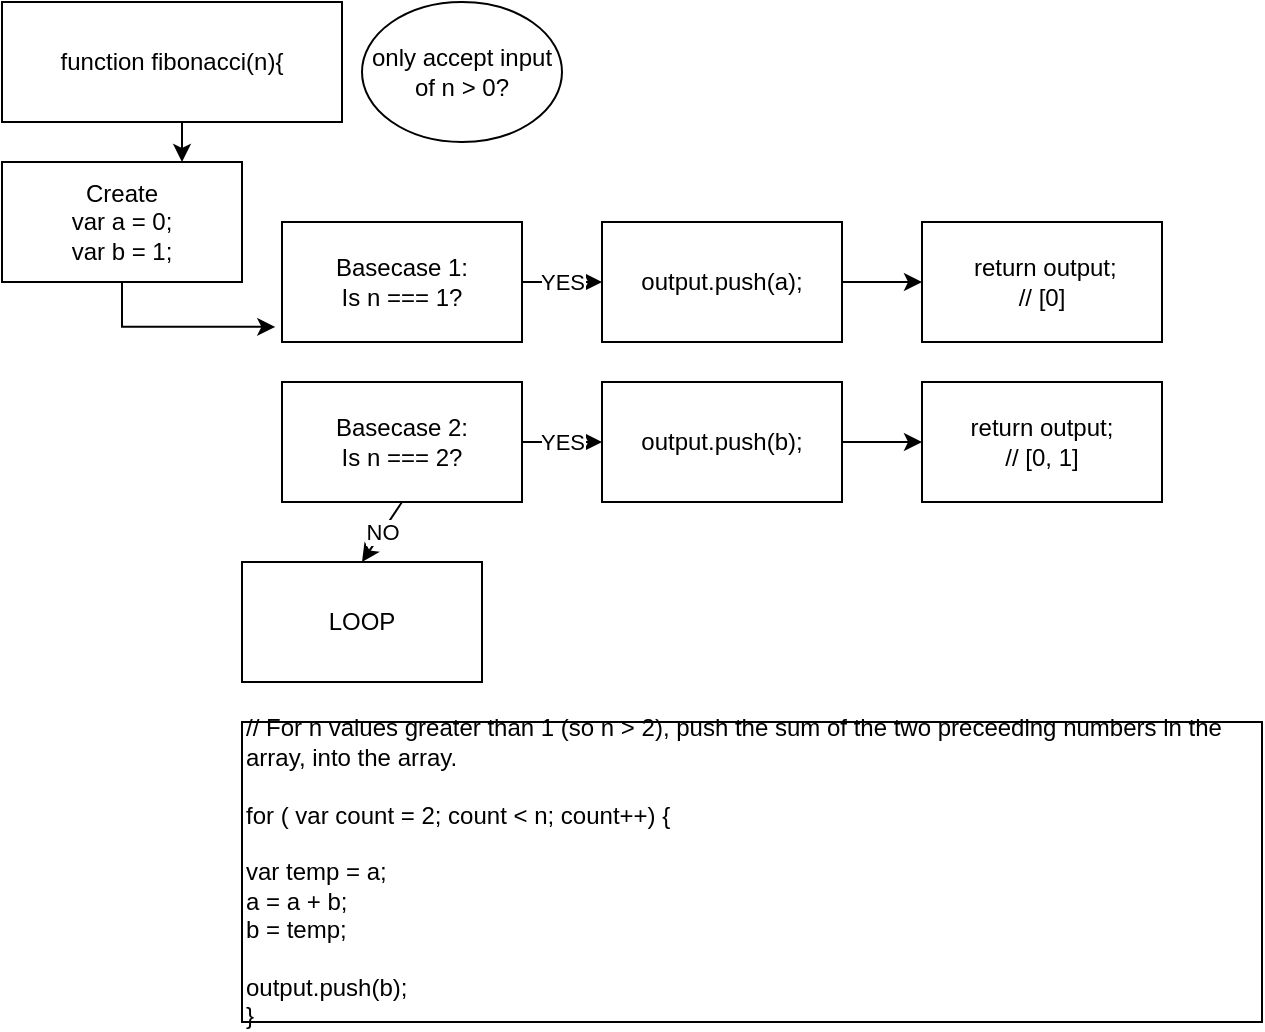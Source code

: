<mxfile version="13.4.9" type="github">
  <diagram id="mqUUIVUrgcyhS-0pyW_c" name="Page-1">
    <mxGraphModel dx="928" dy="565" grid="1" gridSize="10" guides="1" tooltips="1" connect="1" arrows="1" fold="1" page="1" pageScale="1" pageWidth="827" pageHeight="1169" math="0" shadow="0">
      <root>
        <mxCell id="0" />
        <mxCell id="1" parent="0" />
        <mxCell id="FPIck0brI8026hTAf2uE-33" style="edgeStyle=orthogonalEdgeStyle;rounded=0;orthogonalLoop=1;jettySize=auto;html=1;exitX=0.5;exitY=1;exitDx=0;exitDy=0;entryX=0.75;entryY=0;entryDx=0;entryDy=0;" edge="1" parent="1" source="FPIck0brI8026hTAf2uE-1" target="FPIck0brI8026hTAf2uE-16">
          <mxGeometry relative="1" as="geometry" />
        </mxCell>
        <mxCell id="FPIck0brI8026hTAf2uE-1" value="function fibonacci(n){" style="rounded=0;whiteSpace=wrap;html=1;" vertex="1" parent="1">
          <mxGeometry x="10" y="10" width="170" height="60" as="geometry" />
        </mxCell>
        <mxCell id="FPIck0brI8026hTAf2uE-31" value="YES" style="edgeStyle=orthogonalEdgeStyle;rounded=0;orthogonalLoop=1;jettySize=auto;html=1;exitX=1;exitY=0.5;exitDx=0;exitDy=0;entryX=0;entryY=0.5;entryDx=0;entryDy=0;" edge="1" parent="1" source="FPIck0brI8026hTAf2uE-2" target="FPIck0brI8026hTAf2uE-22">
          <mxGeometry relative="1" as="geometry" />
        </mxCell>
        <mxCell id="FPIck0brI8026hTAf2uE-2" value="Basecase 1:&lt;br&gt;Is n === 1?" style="rounded=0;whiteSpace=wrap;html=1;" vertex="1" parent="1">
          <mxGeometry x="150" y="120" width="120" height="60" as="geometry" />
        </mxCell>
        <mxCell id="FPIck0brI8026hTAf2uE-3" value="&amp;nbsp;return output;&lt;br&gt;// [0]" style="rounded=0;whiteSpace=wrap;html=1;" vertex="1" parent="1">
          <mxGeometry x="470" y="120" width="120" height="60" as="geometry" />
        </mxCell>
        <mxCell id="FPIck0brI8026hTAf2uE-5" value="Basecase 2:&lt;br&gt;Is n === 2?" style="rounded=0;whiteSpace=wrap;html=1;" vertex="1" parent="1">
          <mxGeometry x="150" y="200" width="120" height="60" as="geometry" />
        </mxCell>
        <mxCell id="FPIck0brI8026hTAf2uE-9" value="return output;&lt;br&gt;// [0, 1]" style="rounded=0;whiteSpace=wrap;html=1;" vertex="1" parent="1">
          <mxGeometry x="470" y="200" width="120" height="60" as="geometry" />
        </mxCell>
        <mxCell id="FPIck0brI8026hTAf2uE-10" value="YES" style="endArrow=classic;html=1;exitX=1;exitY=0.5;exitDx=0;exitDy=0;" edge="1" parent="1" source="FPIck0brI8026hTAf2uE-5">
          <mxGeometry width="50" height="50" relative="1" as="geometry">
            <mxPoint x="250" y="260" as="sourcePoint" />
            <mxPoint x="310" y="230" as="targetPoint" />
          </mxGeometry>
        </mxCell>
        <mxCell id="FPIck0brI8026hTAf2uE-11" value="LOOP" style="rounded=0;whiteSpace=wrap;html=1;" vertex="1" parent="1">
          <mxGeometry x="130" y="290" width="120" height="60" as="geometry" />
        </mxCell>
        <mxCell id="FPIck0brI8026hTAf2uE-12" value="NO" style="endArrow=classic;html=1;exitX=0.5;exitY=1;exitDx=0;exitDy=0;entryX=0.5;entryY=0;entryDx=0;entryDy=0;" edge="1" parent="1" source="FPIck0brI8026hTAf2uE-5" target="FPIck0brI8026hTAf2uE-11">
          <mxGeometry width="50" height="50" relative="1" as="geometry">
            <mxPoint x="170" y="300" as="sourcePoint" />
            <mxPoint x="220" y="250" as="targetPoint" />
          </mxGeometry>
        </mxCell>
        <mxCell id="FPIck0brI8026hTAf2uE-13" value="only accept input of n &amp;gt; 0?" style="ellipse;whiteSpace=wrap;html=1;" vertex="1" parent="1">
          <mxGeometry x="190" y="10" width="100" height="70" as="geometry" />
        </mxCell>
        <mxCell id="FPIck0brI8026hTAf2uE-35" style="edgeStyle=orthogonalEdgeStyle;rounded=0;orthogonalLoop=1;jettySize=auto;html=1;exitX=0.5;exitY=1;exitDx=0;exitDy=0;entryX=-0.028;entryY=0.874;entryDx=0;entryDy=0;entryPerimeter=0;" edge="1" parent="1" source="FPIck0brI8026hTAf2uE-16" target="FPIck0brI8026hTAf2uE-2">
          <mxGeometry relative="1" as="geometry">
            <mxPoint x="140" y="170" as="targetPoint" />
          </mxGeometry>
        </mxCell>
        <mxCell id="FPIck0brI8026hTAf2uE-16" value="Create &lt;br&gt;var a = 0;&lt;br&gt;var b = 1;" style="rounded=0;whiteSpace=wrap;html=1;" vertex="1" parent="1">
          <mxGeometry x="10" y="90" width="120" height="60" as="geometry" />
        </mxCell>
        <mxCell id="FPIck0brI8026hTAf2uE-26" style="edgeStyle=orthogonalEdgeStyle;rounded=0;orthogonalLoop=1;jettySize=auto;html=1;exitX=1;exitY=0.5;exitDx=0;exitDy=0;entryX=0;entryY=0.5;entryDx=0;entryDy=0;" edge="1" parent="1" source="FPIck0brI8026hTAf2uE-20" target="FPIck0brI8026hTAf2uE-9">
          <mxGeometry relative="1" as="geometry" />
        </mxCell>
        <mxCell id="FPIck0brI8026hTAf2uE-20" value="output.push(b);" style="rounded=0;whiteSpace=wrap;html=1;" vertex="1" parent="1">
          <mxGeometry x="310" y="200" width="120" height="60" as="geometry" />
        </mxCell>
        <mxCell id="FPIck0brI8026hTAf2uE-25" style="edgeStyle=orthogonalEdgeStyle;rounded=0;orthogonalLoop=1;jettySize=auto;html=1;exitX=1;exitY=0.5;exitDx=0;exitDy=0;entryX=0;entryY=0.5;entryDx=0;entryDy=0;" edge="1" parent="1" source="FPIck0brI8026hTAf2uE-22" target="FPIck0brI8026hTAf2uE-3">
          <mxGeometry relative="1" as="geometry" />
        </mxCell>
        <mxCell id="FPIck0brI8026hTAf2uE-22" value="output.push(a);" style="rounded=0;whiteSpace=wrap;html=1;" vertex="1" parent="1">
          <mxGeometry x="310" y="120" width="120" height="60" as="geometry" />
        </mxCell>
        <mxCell id="FPIck0brI8026hTAf2uE-27" value="// For n values greater than 1 (so n &amp;gt; 2), push the sum of the two preceeding numbers in the array, into the array.&lt;br&gt;&lt;br&gt;for ( var count = 2; count &amp;lt; n; count++) {&lt;br&gt;&lt;br&gt;var temp = a;&lt;br&gt;a = a + b;&lt;br&gt;b = temp;&lt;br&gt;&lt;br&gt;output.push(b);&lt;br&gt;}" style="rounded=0;whiteSpace=wrap;html=1;align=left;" vertex="1" parent="1">
          <mxGeometry x="130" y="370" width="510" height="150" as="geometry" />
        </mxCell>
      </root>
    </mxGraphModel>
  </diagram>
</mxfile>
